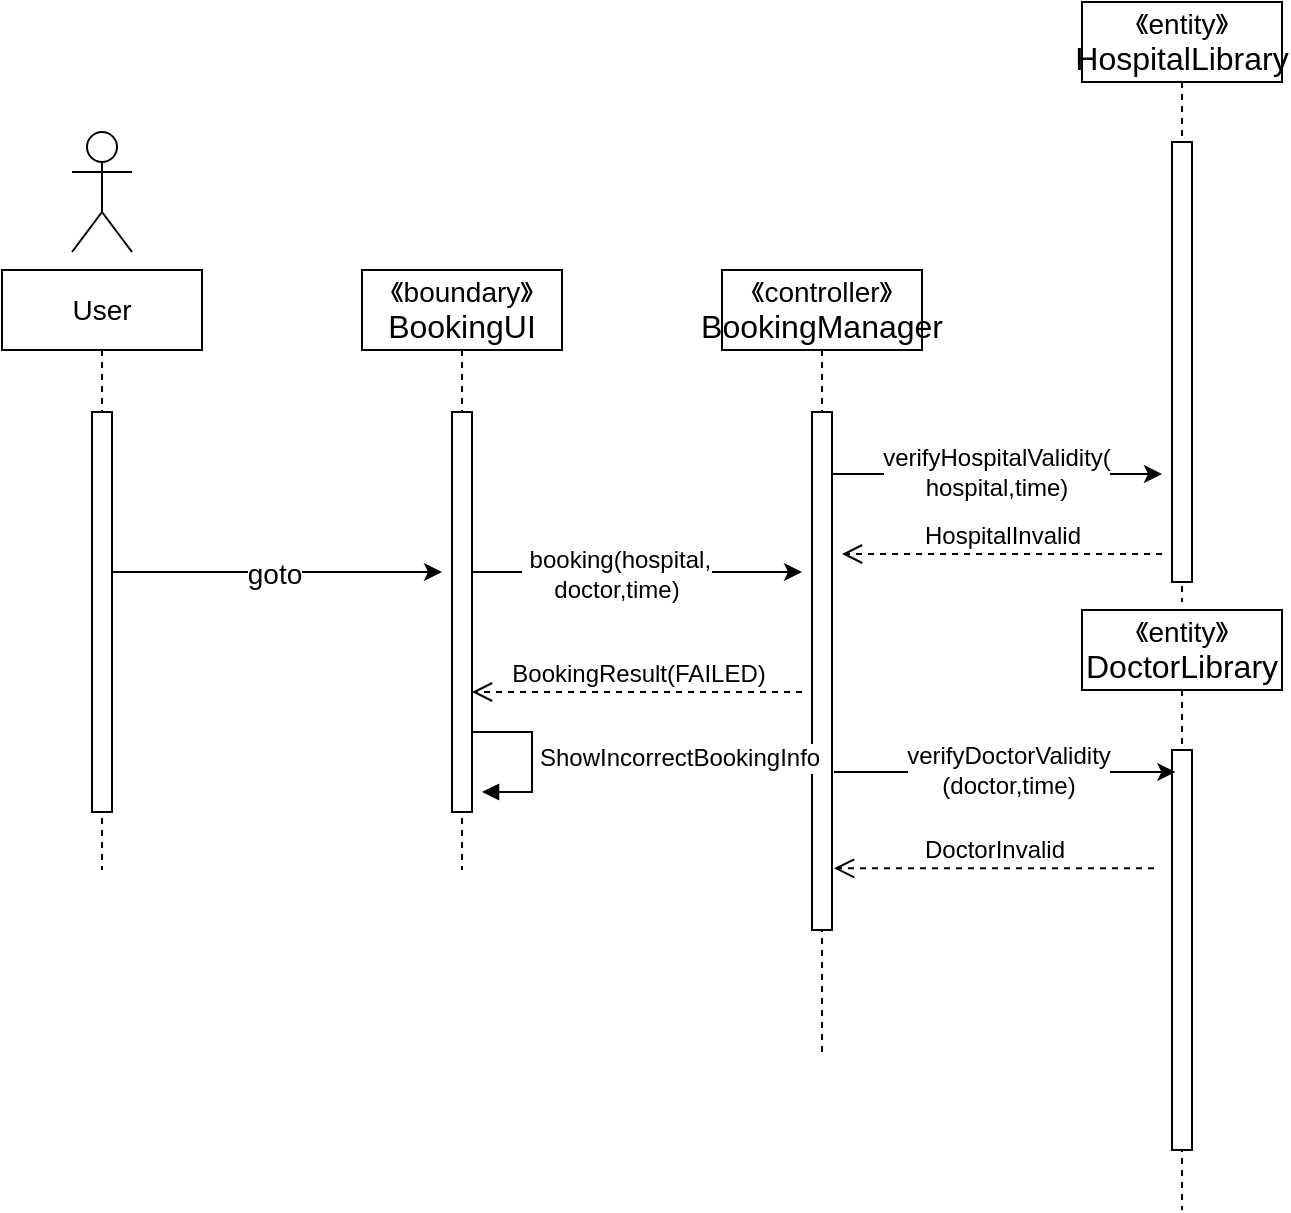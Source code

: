 <mxfile version="24.4.0" type="github">
  <diagram name="第 1 页" id="UpN9TxlOagDs6BUTeJFO">
    <mxGraphModel dx="1235" dy="614" grid="1" gridSize="10" guides="1" tooltips="1" connect="1" arrows="1" fold="1" page="1" pageScale="1" pageWidth="827" pageHeight="1169" math="0" shadow="0">
      <root>
        <mxCell id="0" />
        <mxCell id="1" parent="0" />
        <mxCell id="z3Vlvi8mKDNlq0qlq9Zg-1" value="" style="edgeStyle=orthogonalEdgeStyle;rounded=0;orthogonalLoop=1;jettySize=auto;html=1;curved=0;" edge="1" parent="1">
          <mxGeometry relative="1" as="geometry">
            <mxPoint x="254" y="320" as="targetPoint" />
            <mxPoint x="83.324" y="320" as="sourcePoint" />
          </mxGeometry>
        </mxCell>
        <mxCell id="z3Vlvi8mKDNlq0qlq9Zg-2" value="&lt;font style=&quot;font-size: 14px;&quot;&gt;goto&lt;/font&gt;" style="edgeLabel;html=1;align=center;verticalAlign=middle;resizable=0;points=[];strokeColor=default;fontFamily=Helvetica;fontSize=12;fontColor=default;fillColor=default;" vertex="1" connectable="0" parent="z3Vlvi8mKDNlq0qlq9Zg-1">
          <mxGeometry x="0.014" y="-1" relative="1" as="geometry">
            <mxPoint as="offset" />
          </mxGeometry>
        </mxCell>
        <mxCell id="z3Vlvi8mKDNlq0qlq9Zg-3" value="&lt;font style=&quot;font-size: 14px;&quot;&gt;User&lt;/font&gt;" style="shape=umlLifeline;perimeter=lifelinePerimeter;whiteSpace=wrap;html=1;container=1;dropTarget=0;collapsible=0;recursiveResize=0;outlineConnect=0;portConstraint=eastwest;newEdgeStyle={&quot;curved&quot;:0,&quot;rounded&quot;:0};" vertex="1" parent="1">
          <mxGeometry x="34" y="169" width="100" height="300" as="geometry" />
        </mxCell>
        <mxCell id="z3Vlvi8mKDNlq0qlq9Zg-4" value="" style="html=1;points=[[0,0,0,0,5],[0,1,0,0,-5],[1,0,0,0,5],[1,1,0,0,-5]];perimeter=orthogonalPerimeter;outlineConnect=0;targetShapes=umlLifeline;portConstraint=eastwest;newEdgeStyle={&quot;curved&quot;:0,&quot;rounded&quot;:0};strokeColor=default;align=center;verticalAlign=middle;fontFamily=Helvetica;fontSize=12;fontColor=default;fillColor=default;" vertex="1" parent="z3Vlvi8mKDNlq0qlq9Zg-3">
          <mxGeometry x="45" y="71" width="10" height="200" as="geometry" />
        </mxCell>
        <mxCell id="z3Vlvi8mKDNlq0qlq9Zg-5" value="" style="edgeStyle=orthogonalEdgeStyle;rounded=0;orthogonalLoop=1;jettySize=auto;html=1;curved=0;fontFamily=Helvetica;fontSize=12;fontColor=default;" edge="1" parent="1">
          <mxGeometry relative="1" as="geometry">
            <mxPoint x="434" y="320" as="targetPoint" />
            <mxPoint x="263.324" y="320" as="sourcePoint" />
          </mxGeometry>
        </mxCell>
        <mxCell id="z3Vlvi8mKDNlq0qlq9Zg-6" value="" style="edgeLabel;html=1;align=center;verticalAlign=middle;resizable=0;points=[];strokeColor=default;fontFamily=Helvetica;fontSize=12;fontColor=default;fillColor=default;" vertex="1" connectable="0" parent="z3Vlvi8mKDNlq0qlq9Zg-5">
          <mxGeometry x="-0.452" y="-1" relative="1" as="geometry">
            <mxPoint as="offset" />
          </mxGeometry>
        </mxCell>
        <mxCell id="z3Vlvi8mKDNlq0qlq9Zg-7" value="&lt;font style=&quot;font-size: 12px;&quot;&gt;&amp;nbsp;booking(hospital,&lt;/font&gt;&lt;div&gt;&lt;font style=&quot;font-size: 12px;&quot;&gt;doctor,time)&lt;/font&gt;&lt;/div&gt;" style="edgeLabel;html=1;align=center;verticalAlign=middle;resizable=0;points=[];strokeColor=default;fontFamily=Helvetica;fontSize=12;fontColor=default;fillColor=default;" vertex="1" connectable="0" parent="z3Vlvi8mKDNlq0qlq9Zg-5">
          <mxGeometry x="-0.097" y="-1" relative="1" as="geometry">
            <mxPoint as="offset" />
          </mxGeometry>
        </mxCell>
        <mxCell id="z3Vlvi8mKDNlq0qlq9Zg-8" value="&lt;font style=&quot;font-size: 14px;&quot;&gt;《boundary》&lt;/font&gt;&lt;div&gt;&lt;font size=&quot;3&quot;&gt;BookingUI&lt;/font&gt;&lt;/div&gt;" style="shape=umlLifeline;perimeter=lifelinePerimeter;whiteSpace=wrap;html=1;container=1;dropTarget=0;collapsible=0;recursiveResize=0;outlineConnect=0;portConstraint=eastwest;newEdgeStyle={&quot;curved&quot;:0,&quot;rounded&quot;:0};" vertex="1" parent="1">
          <mxGeometry x="214" y="169" width="100" height="300" as="geometry" />
        </mxCell>
        <mxCell id="z3Vlvi8mKDNlq0qlq9Zg-9" value="" style="shape=umlActor;verticalLabelPosition=bottom;verticalAlign=top;html=1;" vertex="1" parent="1">
          <mxGeometry x="69" y="100" width="30" height="60" as="geometry" />
        </mxCell>
        <mxCell id="z3Vlvi8mKDNlq0qlq9Zg-10" value="" style="edgeStyle=orthogonalEdgeStyle;rounded=0;orthogonalLoop=1;jettySize=auto;html=1;curved=0;fontFamily=Helvetica;fontSize=12;fontColor=default;" edge="1" parent="1">
          <mxGeometry relative="1" as="geometry">
            <mxPoint x="614" y="271" as="targetPoint" />
            <mxPoint x="443.324" y="271" as="sourcePoint" />
          </mxGeometry>
        </mxCell>
        <mxCell id="z3Vlvi8mKDNlq0qlq9Zg-11" value="verifyHospitalValidity(&lt;div&gt;hospital,time)&lt;/div&gt;" style="edgeLabel;html=1;align=center;verticalAlign=middle;resizable=0;points=[];strokeColor=default;fontFamily=Helvetica;fontSize=12;fontColor=default;fillColor=default;" vertex="1" connectable="0" parent="z3Vlvi8mKDNlq0qlq9Zg-10">
          <mxGeometry x="-0.13" y="1" relative="1" as="geometry">
            <mxPoint x="13" as="offset" />
          </mxGeometry>
        </mxCell>
        <mxCell id="z3Vlvi8mKDNlq0qlq9Zg-12" value="&lt;font style=&quot;font-size: 14px;&quot;&gt;《controller》&lt;/font&gt;&lt;div&gt;&lt;font size=&quot;3&quot;&gt;BookingManager&lt;/font&gt;&lt;/div&gt;" style="shape=umlLifeline;perimeter=lifelinePerimeter;whiteSpace=wrap;html=1;container=1;dropTarget=0;collapsible=0;recursiveResize=0;outlineConnect=0;portConstraint=eastwest;newEdgeStyle={&quot;curved&quot;:0,&quot;rounded&quot;:0};" vertex="1" parent="1">
          <mxGeometry x="394" y="169" width="100" height="391" as="geometry" />
        </mxCell>
        <mxCell id="z3Vlvi8mKDNlq0qlq9Zg-13" value="" style="html=1;points=[[0,0,0,0,5],[0,1,0,0,-5],[1,0,0,0,5],[1,1,0,0,-5]];perimeter=orthogonalPerimeter;outlineConnect=0;targetShapes=umlLifeline;portConstraint=eastwest;newEdgeStyle={&quot;curved&quot;:0,&quot;rounded&quot;:0};strokeColor=default;align=center;verticalAlign=middle;fontFamily=Helvetica;fontSize=12;fontColor=default;fillColor=default;" vertex="1" parent="z3Vlvi8mKDNlq0qlq9Zg-12">
          <mxGeometry x="45" y="71" width="10" height="259" as="geometry" />
        </mxCell>
        <mxCell id="z3Vlvi8mKDNlq0qlq9Zg-14" value="&lt;font style=&quot;font-size: 14px;&quot;&gt;《entity》&lt;/font&gt;&lt;div&gt;&lt;font size=&quot;3&quot;&gt;HospitalLibrary&lt;/font&gt;&lt;/div&gt;" style="shape=umlLifeline;perimeter=lifelinePerimeter;whiteSpace=wrap;html=1;container=1;dropTarget=0;collapsible=0;recursiveResize=0;outlineConnect=0;portConstraint=eastwest;newEdgeStyle={&quot;curved&quot;:0,&quot;rounded&quot;:0};" vertex="1" parent="1">
          <mxGeometry x="574" y="35" width="100" height="300" as="geometry" />
        </mxCell>
        <mxCell id="z3Vlvi8mKDNlq0qlq9Zg-15" value="" style="html=1;points=[[0,0,0,0,5],[0,1,0,0,-5],[1,0,0,0,5],[1,1,0,0,-5]];perimeter=orthogonalPerimeter;outlineConnect=0;targetShapes=umlLifeline;portConstraint=eastwest;newEdgeStyle={&quot;curved&quot;:0,&quot;rounded&quot;:0};strokeColor=default;align=center;verticalAlign=middle;fontFamily=Helvetica;fontSize=12;fontColor=default;fillColor=default;" vertex="1" parent="z3Vlvi8mKDNlq0qlq9Zg-14">
          <mxGeometry x="45" y="70" width="10" height="220" as="geometry" />
        </mxCell>
        <mxCell id="z3Vlvi8mKDNlq0qlq9Zg-16" value="HospitalInvalid" style="html=1;verticalAlign=bottom;endArrow=open;dashed=1;endSize=8;curved=0;rounded=0;fontFamily=Helvetica;fontSize=12;fontColor=default;" edge="1" parent="1">
          <mxGeometry relative="1" as="geometry">
            <mxPoint x="614" y="311" as="sourcePoint" />
            <mxPoint x="454" y="311" as="targetPoint" />
          </mxGeometry>
        </mxCell>
        <mxCell id="z3Vlvi8mKDNlq0qlq9Zg-17" value="BookingResult(FAILED)" style="html=1;verticalAlign=bottom;endArrow=open;dashed=1;endSize=8;curved=0;rounded=0;fontFamily=Helvetica;fontSize=12;fontColor=default;" edge="1" parent="1" target="z3Vlvi8mKDNlq0qlq9Zg-18">
          <mxGeometry relative="1" as="geometry">
            <mxPoint x="434" y="380" as="sourcePoint" />
            <mxPoint x="263.5" y="380" as="targetPoint" />
          </mxGeometry>
        </mxCell>
        <mxCell id="z3Vlvi8mKDNlq0qlq9Zg-18" value="" style="html=1;points=[[0,0,0,0,5],[0,1,0,0,-5],[1,0,0,0,5],[1,1,0,0,-5]];perimeter=orthogonalPerimeter;outlineConnect=0;targetShapes=umlLifeline;portConstraint=eastwest;newEdgeStyle={&quot;curved&quot;:0,&quot;rounded&quot;:0};strokeColor=default;align=center;verticalAlign=middle;fontFamily=Helvetica;fontSize=12;fontColor=default;fillColor=default;" vertex="1" parent="1">
          <mxGeometry x="259" y="240" width="10" height="200" as="geometry" />
        </mxCell>
        <mxCell id="z3Vlvi8mKDNlq0qlq9Zg-20" value="ShowIncorrectBookingInfo" style="html=1;align=left;spacingLeft=2;endArrow=block;rounded=0;edgeStyle=orthogonalEdgeStyle;curved=0;rounded=0;fontFamily=Helvetica;fontSize=12;fontColor=default;" edge="1" parent="1">
          <mxGeometry relative="1" as="geometry">
            <mxPoint x="269" y="400" as="sourcePoint" />
            <Array as="points">
              <mxPoint x="299" y="430" />
            </Array>
            <mxPoint x="274" y="430" as="targetPoint" />
          </mxGeometry>
        </mxCell>
        <mxCell id="z3Vlvi8mKDNlq0qlq9Zg-21" value="&lt;font style=&quot;font-size: 14px;&quot;&gt;《entity》&lt;/font&gt;&lt;div&gt;&lt;font size=&quot;3&quot;&gt;DoctorLibrary&lt;/font&gt;&lt;/div&gt;" style="shape=umlLifeline;perimeter=lifelinePerimeter;whiteSpace=wrap;html=1;container=1;dropTarget=0;collapsible=0;recursiveResize=0;outlineConnect=0;portConstraint=eastwest;newEdgeStyle={&quot;curved&quot;:0,&quot;rounded&quot;:0};" vertex="1" parent="1">
          <mxGeometry x="574" y="339" width="100" height="300" as="geometry" />
        </mxCell>
        <mxCell id="z3Vlvi8mKDNlq0qlq9Zg-22" value="" style="html=1;points=[[0,0,0,0,5],[0,1,0,0,-5],[1,0,0,0,5],[1,1,0,0,-5]];perimeter=orthogonalPerimeter;outlineConnect=0;targetShapes=umlLifeline;portConstraint=eastwest;newEdgeStyle={&quot;curved&quot;:0,&quot;rounded&quot;:0};strokeColor=default;align=center;verticalAlign=middle;fontFamily=Helvetica;fontSize=12;fontColor=default;fillColor=default;" vertex="1" parent="z3Vlvi8mKDNlq0qlq9Zg-21">
          <mxGeometry x="45" y="70" width="10" height="200" as="geometry" />
        </mxCell>
        <mxCell id="z3Vlvi8mKDNlq0qlq9Zg-25" value="" style="edgeStyle=orthogonalEdgeStyle;rounded=0;orthogonalLoop=1;jettySize=auto;html=1;curved=0;fontFamily=Helvetica;fontSize=12;fontColor=default;" edge="1" parent="1">
          <mxGeometry relative="1" as="geometry">
            <mxPoint x="620.68" y="420" as="targetPoint" />
            <mxPoint x="450.004" y="420" as="sourcePoint" />
          </mxGeometry>
        </mxCell>
        <mxCell id="z3Vlvi8mKDNlq0qlq9Zg-26" value="verifyDoctorValidity&lt;div&gt;(doctor,time)&lt;/div&gt;" style="edgeLabel;html=1;align=center;verticalAlign=middle;resizable=0;points=[];strokeColor=default;fontFamily=Helvetica;fontSize=12;fontColor=default;fillColor=default;" vertex="1" connectable="0" parent="z3Vlvi8mKDNlq0qlq9Zg-25">
          <mxGeometry x="-0.13" y="1" relative="1" as="geometry">
            <mxPoint x="13" as="offset" />
          </mxGeometry>
        </mxCell>
        <mxCell id="z3Vlvi8mKDNlq0qlq9Zg-27" value="DoctorInvalid" style="html=1;verticalAlign=bottom;endArrow=open;dashed=1;endSize=8;curved=0;rounded=0;fontFamily=Helvetica;fontSize=12;fontColor=default;" edge="1" parent="1">
          <mxGeometry relative="1" as="geometry">
            <mxPoint x="610" y="468.17" as="sourcePoint" />
            <mxPoint x="450" y="468.17" as="targetPoint" />
          </mxGeometry>
        </mxCell>
      </root>
    </mxGraphModel>
  </diagram>
</mxfile>
